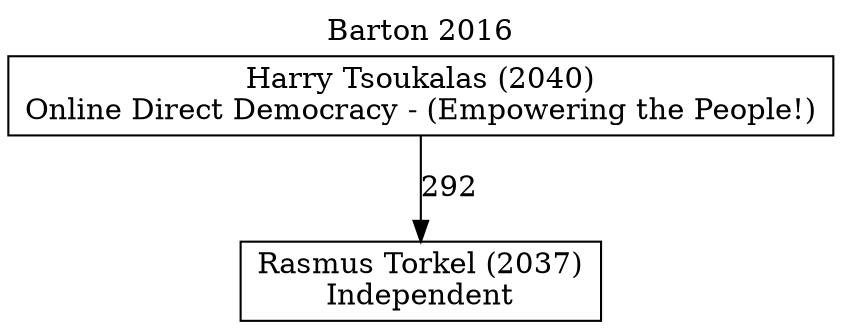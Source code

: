 // House preference flow
digraph "Rasmus Torkel (2037)_Barton_2016" {
	graph [label="Barton 2016" labelloc=t mclimit=10]
	node [shape=box]
	"Rasmus Torkel (2037)" [label="Rasmus Torkel (2037)
Independent"]
	"Harry Tsoukalas (2040)" [label="Harry Tsoukalas (2040)
Online Direct Democracy - (Empowering the People!)"]
	"Harry Tsoukalas (2040)" -> "Rasmus Torkel (2037)" [label=292]
}
